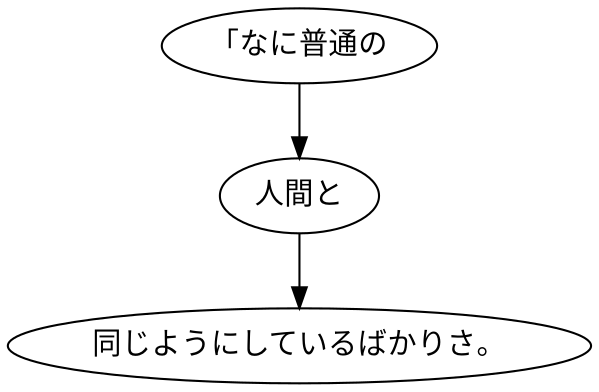 digraph graph5465 {
	node0 [label="「なに普通の"];
	node1 [label="人間と"];
	node2 [label="同じようにしているばかりさ。"];
	node0 -> node1;
	node1 -> node2;
}
